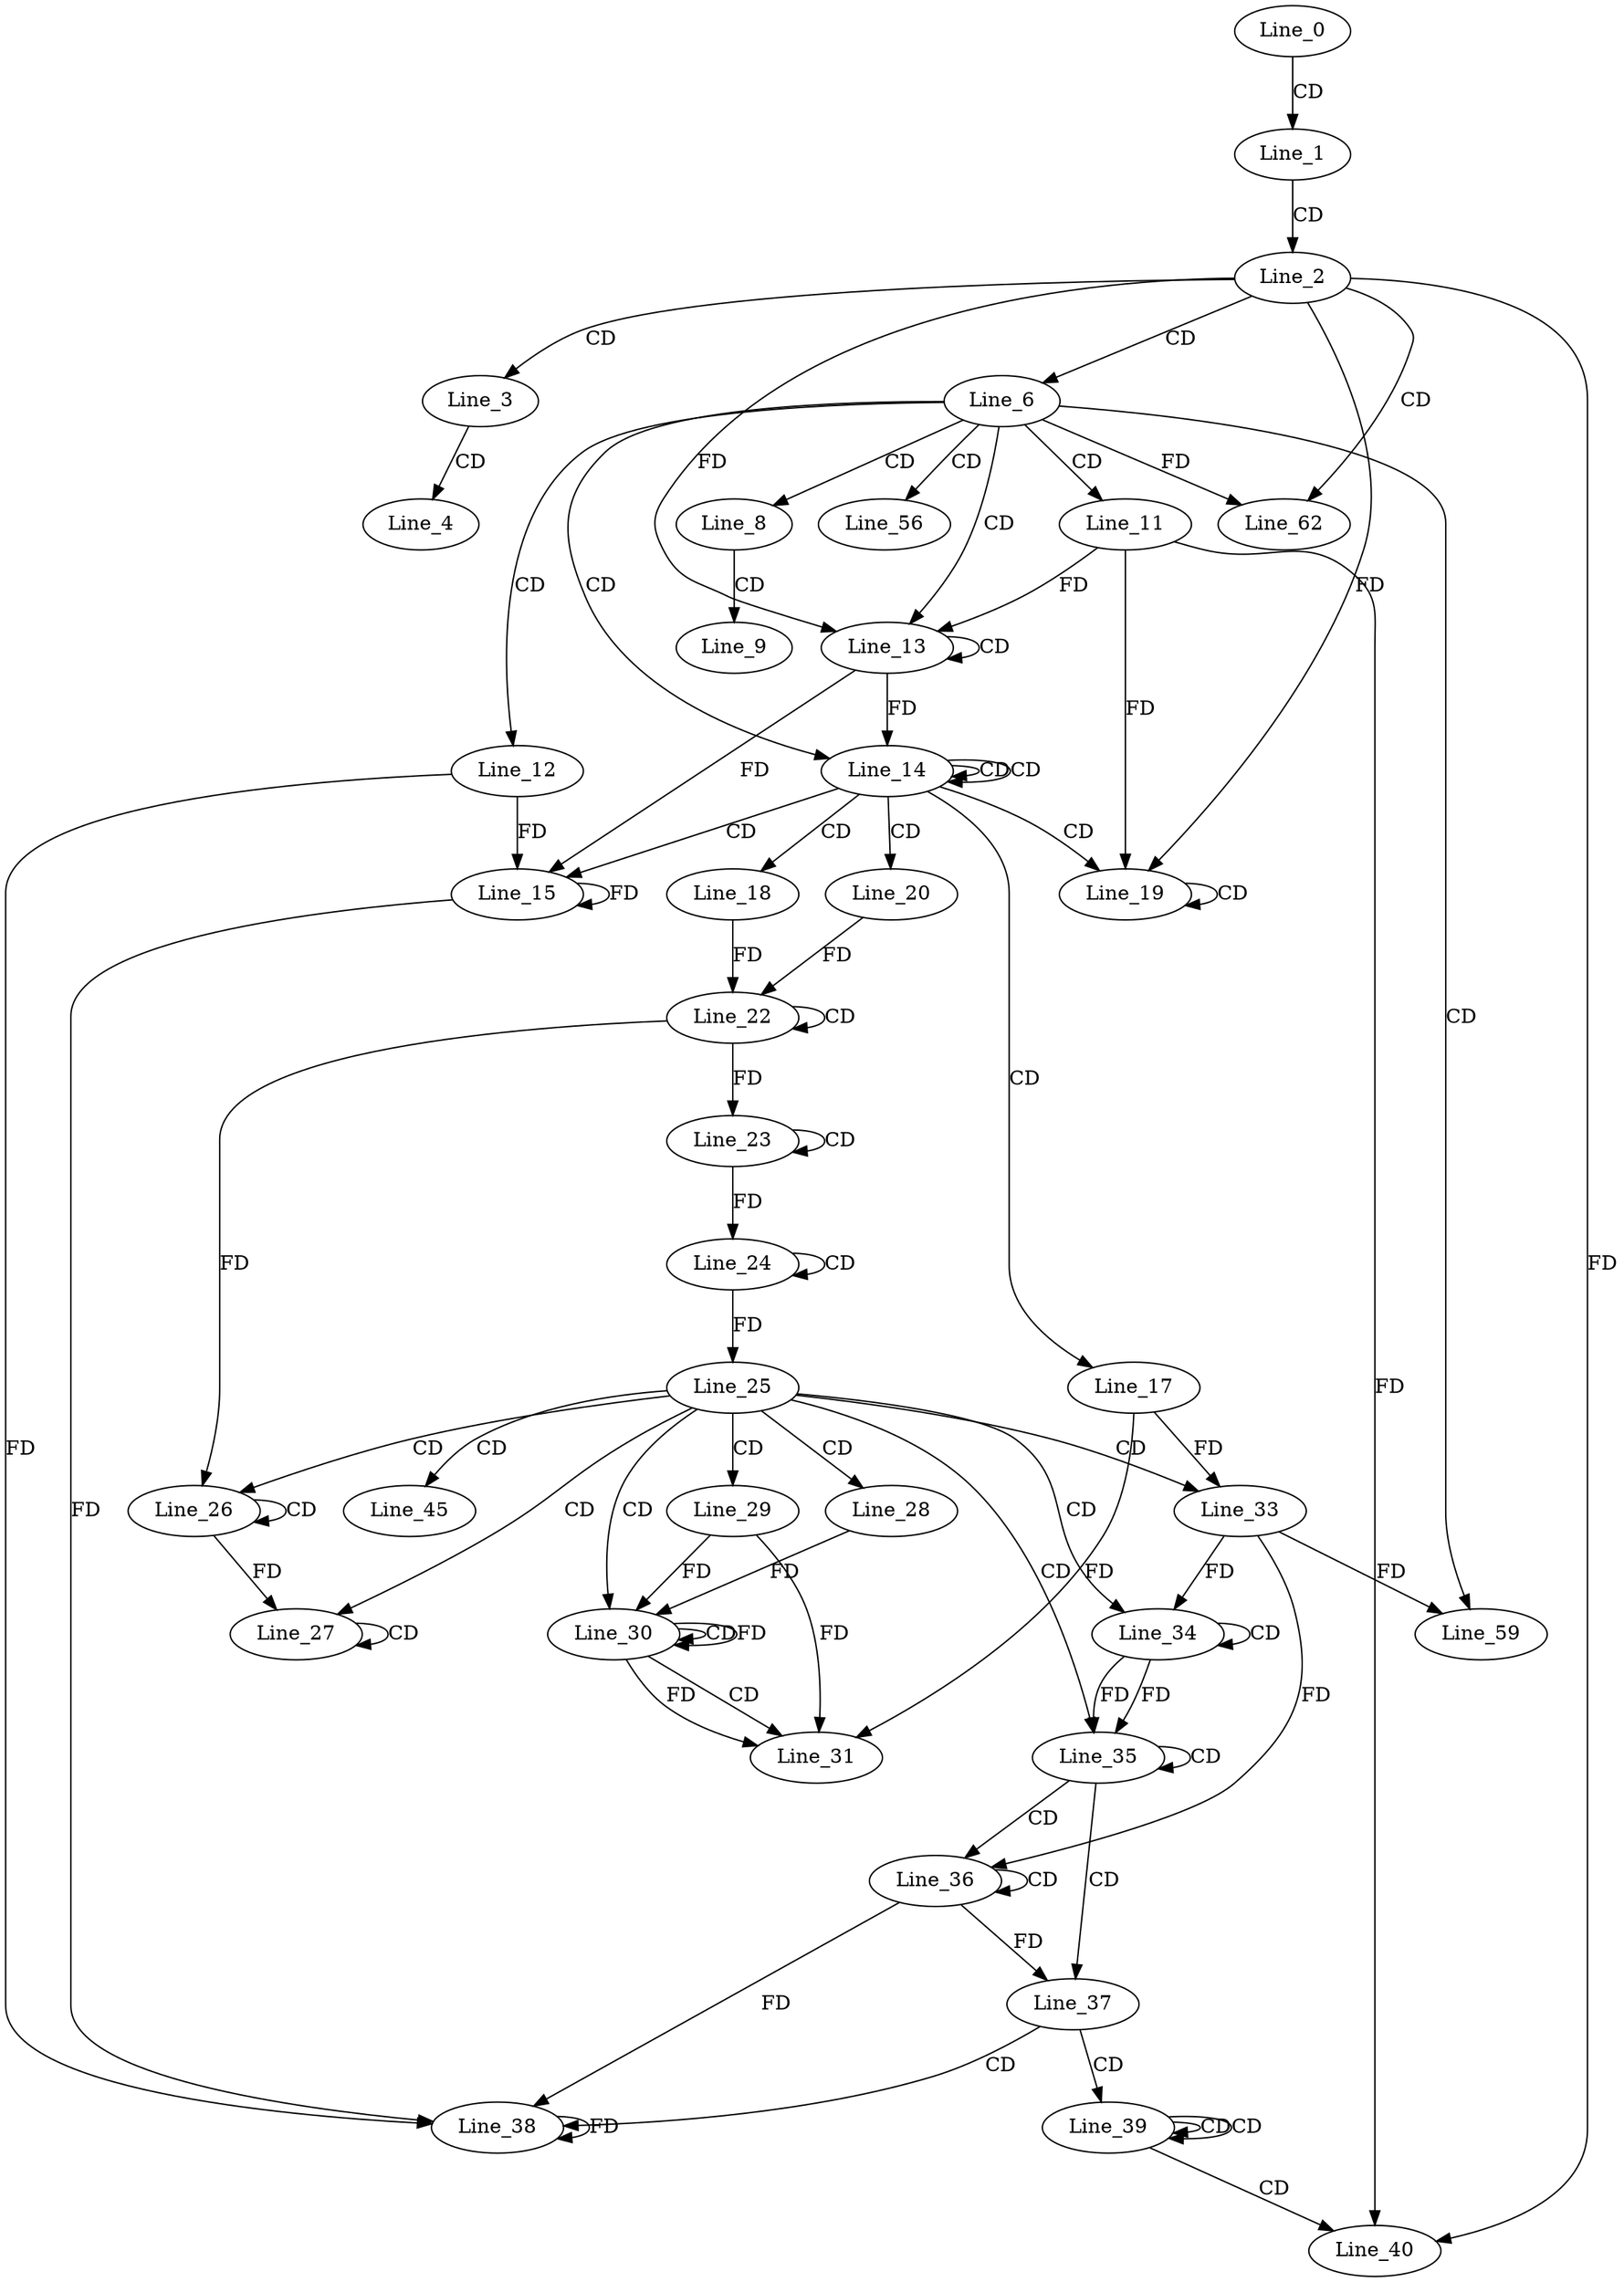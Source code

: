 digraph G {
  Line_0;
  Line_1;
  Line_2;
  Line_3;
  Line_4;
  Line_6;
  Line_6;
  Line_8;
  Line_9;
  Line_11;
  Line_12;
  Line_13;
  Line_13;
  Line_13;
  Line_13;
  Line_14;
  Line_14;
  Line_14;
  Line_15;
  Line_17;
  Line_18;
  Line_19;
  Line_19;
  Line_19;
  Line_19;
  Line_20;
  Line_22;
  Line_22;
  Line_23;
  Line_23;
  Line_24;
  Line_24;
  Line_25;
  Line_26;
  Line_26;
  Line_27;
  Line_27;
  Line_28;
  Line_29;
  Line_30;
  Line_30;
  Line_30;
  Line_31;
  Line_33;
  Line_33;
  Line_34;
  Line_34;
  Line_35;
  Line_35;
  Line_36;
  Line_36;
  Line_37;
  Line_37;
  Line_38;
  Line_38;
  Line_38;
  Line_39;
  Line_39;
  Line_39;
  Line_40;
  Line_40;
  Line_40;
  Line_45;
  Line_56;
  Line_6;
  Line_59;
  Line_62;
  Line_0 -> Line_1 [ label="CD" ];
  Line_1 -> Line_2 [ label="CD" ];
  Line_2 -> Line_3 [ label="CD" ];
  Line_3 -> Line_4 [ label="CD" ];
  Line_2 -> Line_6 [ label="CD" ];
  Line_6 -> Line_8 [ label="CD" ];
  Line_8 -> Line_9 [ label="CD" ];
  Line_6 -> Line_11 [ label="CD" ];
  Line_6 -> Line_12 [ label="CD" ];
  Line_6 -> Line_13 [ label="CD" ];
  Line_13 -> Line_13 [ label="CD" ];
  Line_11 -> Line_13 [ label="FD" ];
  Line_2 -> Line_13 [ label="FD" ];
  Line_6 -> Line_14 [ label="CD" ];
  Line_14 -> Line_14 [ label="CD" ];
  Line_14 -> Line_14 [ label="CD" ];
  Line_13 -> Line_14 [ label="FD" ];
  Line_14 -> Line_15 [ label="CD" ];
  Line_12 -> Line_15 [ label="FD" ];
  Line_15 -> Line_15 [ label="FD" ];
  Line_13 -> Line_15 [ label="FD" ];
  Line_14 -> Line_17 [ label="CD" ];
  Line_14 -> Line_18 [ label="CD" ];
  Line_14 -> Line_19 [ label="CD" ];
  Line_19 -> Line_19 [ label="CD" ];
  Line_11 -> Line_19 [ label="FD" ];
  Line_2 -> Line_19 [ label="FD" ];
  Line_14 -> Line_20 [ label="CD" ];
  Line_22 -> Line_22 [ label="CD" ];
  Line_18 -> Line_22 [ label="FD" ];
  Line_20 -> Line_22 [ label="FD" ];
  Line_23 -> Line_23 [ label="CD" ];
  Line_22 -> Line_23 [ label="FD" ];
  Line_24 -> Line_24 [ label="CD" ];
  Line_23 -> Line_24 [ label="FD" ];
  Line_24 -> Line_25 [ label="FD" ];
  Line_25 -> Line_26 [ label="CD" ];
  Line_26 -> Line_26 [ label="CD" ];
  Line_22 -> Line_26 [ label="FD" ];
  Line_25 -> Line_27 [ label="CD" ];
  Line_27 -> Line_27 [ label="CD" ];
  Line_26 -> Line_27 [ label="FD" ];
  Line_25 -> Line_28 [ label="CD" ];
  Line_25 -> Line_29 [ label="CD" ];
  Line_25 -> Line_30 [ label="CD" ];
  Line_30 -> Line_30 [ label="CD" ];
  Line_30 -> Line_30 [ label="FD" ];
  Line_29 -> Line_30 [ label="FD" ];
  Line_28 -> Line_30 [ label="FD" ];
  Line_30 -> Line_31 [ label="CD" ];
  Line_17 -> Line_31 [ label="FD" ];
  Line_30 -> Line_31 [ label="FD" ];
  Line_29 -> Line_31 [ label="FD" ];
  Line_25 -> Line_33 [ label="CD" ];
  Line_17 -> Line_33 [ label="FD" ];
  Line_25 -> Line_34 [ label="CD" ];
  Line_34 -> Line_34 [ label="CD" ];
  Line_33 -> Line_34 [ label="FD" ];
  Line_25 -> Line_35 [ label="CD" ];
  Line_34 -> Line_35 [ label="FD" ];
  Line_35 -> Line_35 [ label="CD" ];
  Line_34 -> Line_35 [ label="FD" ];
  Line_35 -> Line_36 [ label="CD" ];
  Line_36 -> Line_36 [ label="CD" ];
  Line_33 -> Line_36 [ label="FD" ];
  Line_35 -> Line_37 [ label="CD" ];
  Line_36 -> Line_37 [ label="FD" ];
  Line_37 -> Line_38 [ label="CD" ];
  Line_12 -> Line_38 [ label="FD" ];
  Line_15 -> Line_38 [ label="FD" ];
  Line_38 -> Line_38 [ label="FD" ];
  Line_36 -> Line_38 [ label="FD" ];
  Line_37 -> Line_39 [ label="CD" ];
  Line_39 -> Line_39 [ label="CD" ];
  Line_39 -> Line_39 [ label="CD" ];
  Line_39 -> Line_40 [ label="CD" ];
  Line_11 -> Line_40 [ label="FD" ];
  Line_2 -> Line_40 [ label="FD" ];
  Line_25 -> Line_45 [ label="CD" ];
  Line_6 -> Line_56 [ label="CD" ];
  Line_6 -> Line_59 [ label="CD" ];
  Line_33 -> Line_59 [ label="FD" ];
  Line_2 -> Line_62 [ label="CD" ];
  Line_6 -> Line_62 [ label="FD" ];
}
